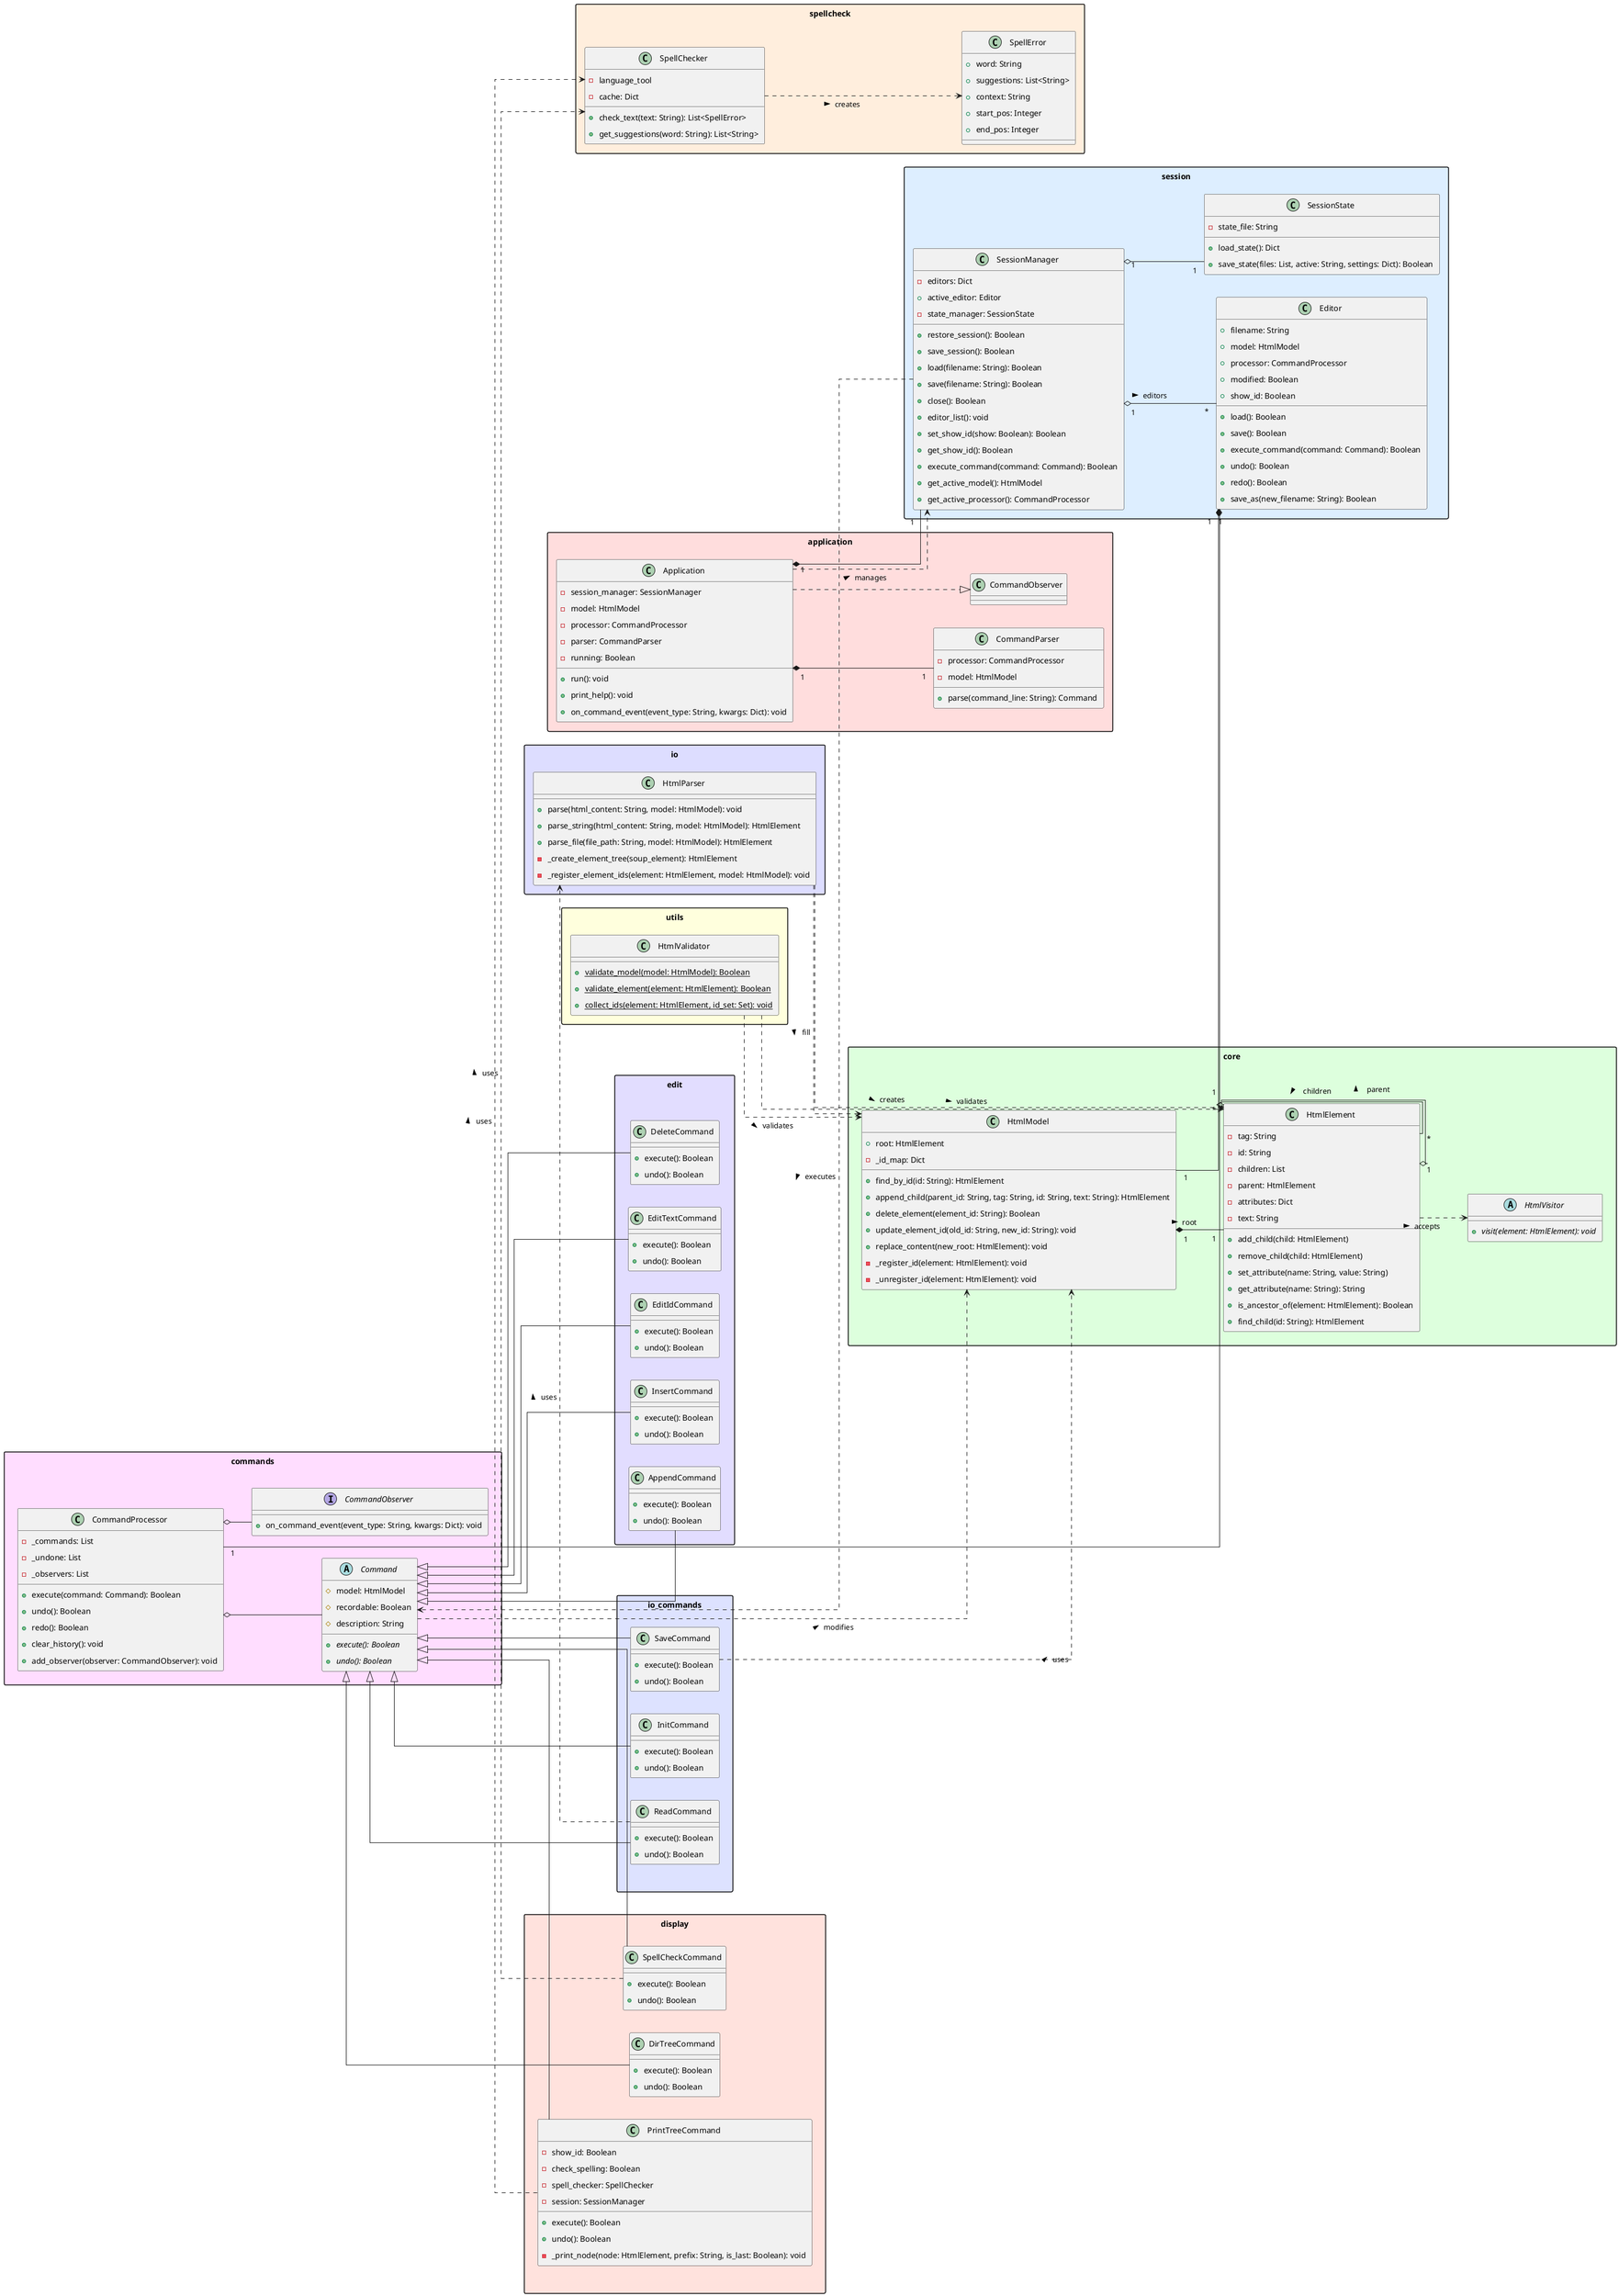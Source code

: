 @startuml html_editor
left to right direction
skinparam packageStyle rectangle
skinparam nodesep 40
skinparam ranksep 50
skinparam linetype ortho
skinparam padding 5
skinparam defaultTextAlignment center

' 核心模块放在顶部中央
package core #DDFFDD {
    class HtmlElement {
        - tag: String
        - id: String
        - children: List
        - parent: HtmlElement
        - attributes: Dict
        - text: String
        + add_child(child: HtmlElement)
        + remove_child(child: HtmlElement)
        + set_attribute(name: String, value: String)
        + get_attribute(name: String): String
        + is_ancestor_of(element: HtmlElement): Boolean
        + find_child(id: String): HtmlElement
    }

    class HtmlModel {
        + root: HtmlElement
        - _id_map: Dict
        + find_by_id(id: String): HtmlElement
        + append_child(parent_id: String, tag: String, id: String, text: String): HtmlElement
        + delete_element(element_id: String): Boolean
        + update_element_id(old_id: String, new_id: String): void
        + replace_content(new_root: HtmlElement): void
        - _register_id(element: HtmlElement): void
        - _unregister_id(element: HtmlElement): void
    }

    abstract class HtmlVisitor {
        {abstract} + visit(element: HtmlElement): void
    }

    HtmlElement "1" o-- "*" HtmlElement : children >
    HtmlElement "*" --o "1" HtmlElement : parent >
    HtmlModel "1" *-- "1" HtmlElement : root >
    HtmlElement ..> HtmlVisitor : accepts >
}

' 两侧并排的辅助模块
together {
    ' 左侧的IO、工具和拼写检查模块
    package io #DDDDFF {
        class HtmlParser {
            + parse(html_content: String, model: HtmlModel): void
            + parse_string(html_content: String, model: HtmlModel): HtmlElement
            + parse_file(file_path: String, model: HtmlModel): HtmlElement
            - _create_element_tree(soup_element): HtmlElement
            - _register_element_ids(element: HtmlElement, model: HtmlModel): void
        }
    }
    
    package utils #FFFFDD {
        class HtmlValidator {
            {static} + validate_model(model: HtmlModel): Boolean
            {static} + validate_element(element: HtmlElement): Boolean
            {static} + collect_ids(element: HtmlElement, id_set: Set): void
        }
    }
    
    package spellcheck #FFEEDD {
        class SpellChecker {
            - language_tool
            - cache: Dict
            + check_text(text: String): List<SpellError>
            + get_suggestions(word: String): List<String>
        }

        class SpellError {
            + word: String
            + suggestions: List<String>
            + context: String
            + start_pos: Integer
            + end_pos: Integer
        }
        
        SpellChecker ..> SpellError : creates >
    }

    ' 右侧的会话和应用层模块
    package session #DDEEFF {
        class Editor {
            + filename: String
            + model: HtmlModel
            + processor: CommandProcessor
            + modified: Boolean
            + show_id: Boolean
            + load(): Boolean
            + save(): Boolean
            + execute_command(command: Command): Boolean
            + undo(): Boolean
            + redo(): Boolean
            + save_as(new_filename: String): Boolean
        }

        class SessionManager {
            - editors: Dict
            + active_editor: Editor
            - state_manager: SessionState
            + restore_session(): Boolean
            + save_session(): Boolean
            + load(filename: String): Boolean
            + save(filename: String): Boolean
            + close(): Boolean
            + editor_list(): void
            + set_show_id(show: Boolean): Boolean
            + get_show_id(): Boolean
            + execute_command(command: Command): Boolean
            + get_active_model(): HtmlModel
            + get_active_processor(): CommandProcessor
        }

        class SessionState {
            - state_file: String
            + load_state(): Dict
            + save_state(files: List, active: String, settings: Dict): Boolean
        }

        SessionManager "1" o-- "*" Editor : editors >
        SessionManager "1" o-- "1" SessionState
        Editor "1" *-- "1" HtmlModel
    }
    
    package application #FFDDDD {
        class Application {
            - session_manager: SessionManager
            - model: HtmlModel
            - processor: CommandProcessor
            - parser: CommandParser
            - running: Boolean
            + run(): void
            + print_help(): void
            + on_command_event(event_type: String, kwargs: Dict): void
        }

        class CommandParser {
            - processor: CommandProcessor
            - model: HtmlModel
            + parse(command_line: String): Command
        }

        Application "1" *-- "1" SessionManager
        Application "1" *-- "1" CommandParser
        Application ..|> CommandObserver
    }
}

' 命令模块放在底部，水平分布
package commands #FFDDFF {
    abstract class Command {
        # model: HtmlModel
        # recordable: Boolean
        # description: String
        {abstract} + execute(): Boolean
        {abstract} + undo(): Boolean
    }

    class CommandProcessor {
        - _commands: List
        - _undone: List
        - _observers: List
        + execute(command: Command): Boolean
        + undo(): Boolean
        + redo(): Boolean
        + clear_history(): void
        + add_observer(observer: CommandObserver): void
    }

    interface CommandObserver {
        + on_command_event(event_type: String, kwargs: Dict): void
    }

    CommandProcessor o-- Command
    CommandProcessor o-- CommandObserver
    Editor "1" *-- "1" CommandProcessor
}

' 命令子包水平平铺
package edit #E2DDFF {
    class AppendCommand {
        + execute(): Boolean
        + undo(): Boolean
    }

    class DeleteCommand {
        + execute(): Boolean
        + undo(): Boolean
    }

    class EditTextCommand {
        + execute(): Boolean
        + undo(): Boolean
    }

    class EditIdCommand {
        + execute(): Boolean
        + undo(): Boolean
    }

    class InsertCommand {
        + execute(): Boolean
        + undo(): Boolean
    }
    
    Command <|-- AppendCommand
    Command <|-- DeleteCommand
    Command <|-- EditTextCommand
    Command <|-- EditIdCommand
    Command <|-- InsertCommand
}

package display #FFE2DD {
    class PrintTreeCommand {
        - show_id: Boolean
        - check_spelling: Boolean
        - spell_checker: SpellChecker
        - session: SessionManager
        + execute(): Boolean
        + undo(): Boolean
        - _print_node(node: HtmlElement, prefix: String, is_last: Boolean): void
    }

    class SpellCheckCommand {
        + execute(): Boolean
        + undo(): Boolean
    }

    class DirTreeCommand {
        + execute(): Boolean
        + undo(): Boolean
    }
    
    Command <|-- PrintTreeCommand
    Command <|-- SpellCheckCommand
    Command <|-- DirTreeCommand
    PrintTreeCommand ..> SpellChecker : uses >
    SpellCheckCommand ..> SpellChecker : uses >
}

package io_commands #DDE2FF {
    class ReadCommand {
        + execute(): Boolean
        + undo(): Boolean
    }

    class SaveCommand {
        + execute(): Boolean
        + undo(): Boolean
    }

    class InitCommand {
        + execute(): Boolean
        + undo(): Boolean
    }
    
    Command <|-- ReadCommand
    Command <|-- SaveCommand
    Command <|-- InitCommand
    ReadCommand ..> HtmlParser : uses >
    SaveCommand ..> HtmlModel : uses >
}

' 主要依赖关系
HtmlValidator ..> HtmlModel : validates >
HtmlValidator ..> HtmlElement : validates >
HtmlParser ..> HtmlModel : fill >
HtmlParser ..> HtmlElement : creates >
Application ..> SessionManager : manages >
SessionManager ..> Command : executes >
Command ..> HtmlModel : modifies >

' 确保关键组件之间的连接可见
core -[hidden]-> commands
commands -[hidden]-> edit
commands -[hidden]-> display
commands -[hidden]-> io_commands
@enduml